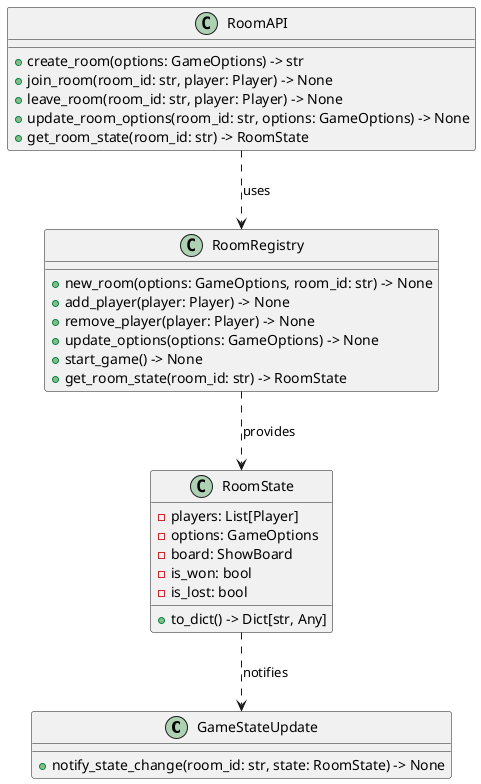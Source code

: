 @startuml api

class GameStateUpdate {
    + notify_state_change(room_id: str, state: RoomState) -> None
}

class RoomState {
    - players: List[Player]
    - options: GameOptions
    - board: ShowBoard
    - is_won: bool
    - is_lost: bool
    + to_dict() -> Dict[str, Any]
}

class RoomAPI {
    + create_room(options: GameOptions) -> str
    + join_room(room_id: str, player: Player) -> None
    + leave_room(room_id: str, player: Player) -> None
    + update_room_options(room_id: str, options: GameOptions) -> None
    + get_room_state(room_id: str) -> RoomState
}

class "RoomRegistry" as Room {
    + new_room(options: GameOptions, room_id: str) -> None
    + add_player(player: Player) -> None
    + remove_player(player: Player) -> None
    + update_options(options: GameOptions) -> None
    + start_game() -> None
    + get_room_state(room_id: str) -> RoomState
}

RoomAPI ..> Room : "uses"
Room ..> RoomState : "provides"
RoomState ..> GameStateUpdate : "notifies"

@enduml
